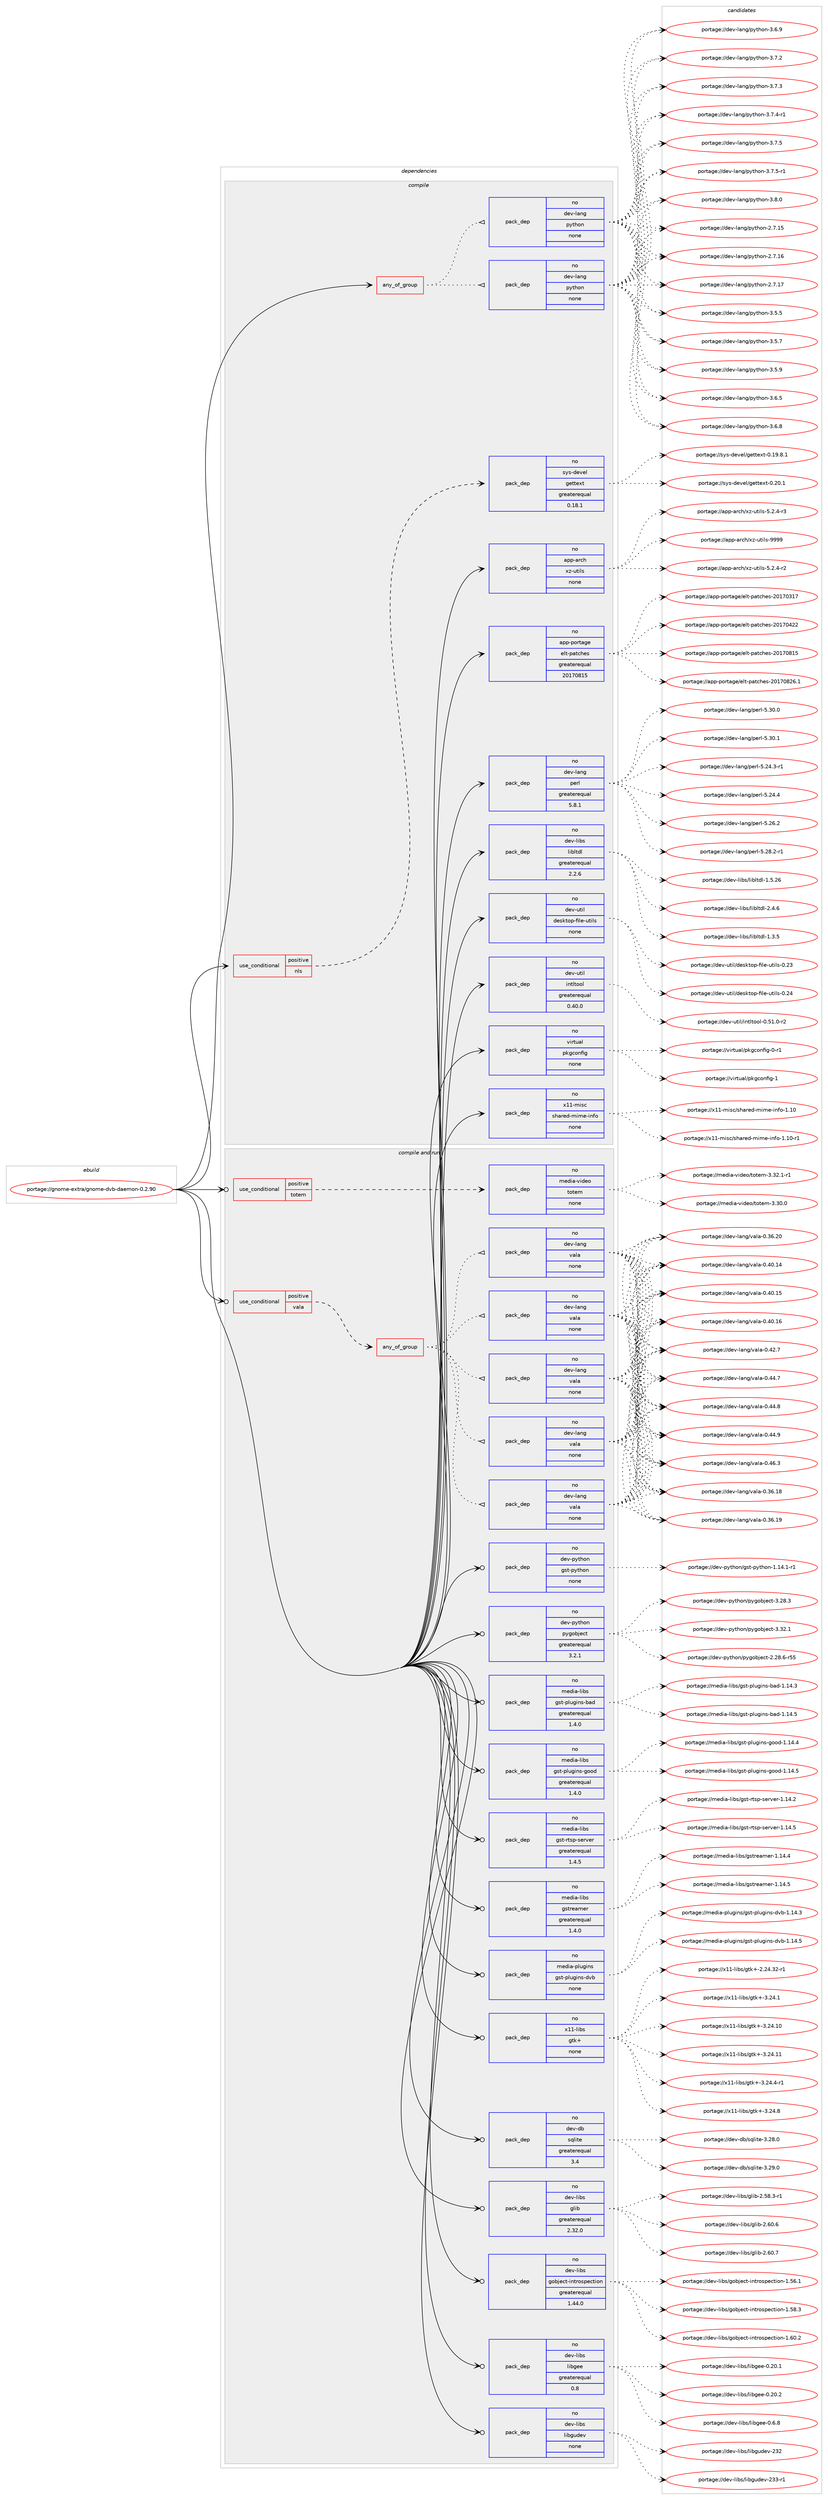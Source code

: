 digraph prolog {

# *************
# Graph options
# *************

newrank=true;
concentrate=true;
compound=true;
graph [rankdir=LR,fontname=Helvetica,fontsize=10,ranksep=1.5];#, ranksep=2.5, nodesep=0.2];
edge  [arrowhead=vee];
node  [fontname=Helvetica,fontsize=10];

# **********
# The ebuild
# **********

subgraph cluster_leftcol {
color=gray;
rank=same;
label=<<i>ebuild</i>>;
id [label="portage://gnome-extra/gnome-dvb-daemon-0.2.90", color=red, width=4, href="../gnome-extra/gnome-dvb-daemon-0.2.90.svg"];
}

# ****************
# The dependencies
# ****************

subgraph cluster_midcol {
color=gray;
label=<<i>dependencies</i>>;
subgraph cluster_compile {
fillcolor="#eeeeee";
style=filled;
label=<<i>compile</i>>;
subgraph any4029 {
dependency281731 [label=<<TABLE BORDER="0" CELLBORDER="1" CELLSPACING="0" CELLPADDING="4"><TR><TD CELLPADDING="10">any_of_group</TD></TR></TABLE>>, shape=none, color=red];subgraph pack203151 {
dependency281732 [label=<<TABLE BORDER="0" CELLBORDER="1" CELLSPACING="0" CELLPADDING="4" WIDTH="220"><TR><TD ROWSPAN="6" CELLPADDING="30">pack_dep</TD></TR><TR><TD WIDTH="110">no</TD></TR><TR><TD>dev-lang</TD></TR><TR><TD>python</TD></TR><TR><TD>none</TD></TR><TR><TD></TD></TR></TABLE>>, shape=none, color=blue];
}
dependency281731:e -> dependency281732:w [weight=20,style="dotted",arrowhead="oinv"];
subgraph pack203152 {
dependency281733 [label=<<TABLE BORDER="0" CELLBORDER="1" CELLSPACING="0" CELLPADDING="4" WIDTH="220"><TR><TD ROWSPAN="6" CELLPADDING="30">pack_dep</TD></TR><TR><TD WIDTH="110">no</TD></TR><TR><TD>dev-lang</TD></TR><TR><TD>python</TD></TR><TR><TD>none</TD></TR><TR><TD></TD></TR></TABLE>>, shape=none, color=blue];
}
dependency281731:e -> dependency281733:w [weight=20,style="dotted",arrowhead="oinv"];
}
id:e -> dependency281731:w [weight=20,style="solid",arrowhead="vee"];
subgraph cond74462 {
dependency281734 [label=<<TABLE BORDER="0" CELLBORDER="1" CELLSPACING="0" CELLPADDING="4"><TR><TD ROWSPAN="3" CELLPADDING="10">use_conditional</TD></TR><TR><TD>positive</TD></TR><TR><TD>nls</TD></TR></TABLE>>, shape=none, color=red];
subgraph pack203153 {
dependency281735 [label=<<TABLE BORDER="0" CELLBORDER="1" CELLSPACING="0" CELLPADDING="4" WIDTH="220"><TR><TD ROWSPAN="6" CELLPADDING="30">pack_dep</TD></TR><TR><TD WIDTH="110">no</TD></TR><TR><TD>sys-devel</TD></TR><TR><TD>gettext</TD></TR><TR><TD>greaterequal</TD></TR><TR><TD>0.18.1</TD></TR></TABLE>>, shape=none, color=blue];
}
dependency281734:e -> dependency281735:w [weight=20,style="dashed",arrowhead="vee"];
}
id:e -> dependency281734:w [weight=20,style="solid",arrowhead="vee"];
subgraph pack203154 {
dependency281736 [label=<<TABLE BORDER="0" CELLBORDER="1" CELLSPACING="0" CELLPADDING="4" WIDTH="220"><TR><TD ROWSPAN="6" CELLPADDING="30">pack_dep</TD></TR><TR><TD WIDTH="110">no</TD></TR><TR><TD>app-arch</TD></TR><TR><TD>xz-utils</TD></TR><TR><TD>none</TD></TR><TR><TD></TD></TR></TABLE>>, shape=none, color=blue];
}
id:e -> dependency281736:w [weight=20,style="solid",arrowhead="vee"];
subgraph pack203155 {
dependency281737 [label=<<TABLE BORDER="0" CELLBORDER="1" CELLSPACING="0" CELLPADDING="4" WIDTH="220"><TR><TD ROWSPAN="6" CELLPADDING="30">pack_dep</TD></TR><TR><TD WIDTH="110">no</TD></TR><TR><TD>app-portage</TD></TR><TR><TD>elt-patches</TD></TR><TR><TD>greaterequal</TD></TR><TR><TD>20170815</TD></TR></TABLE>>, shape=none, color=blue];
}
id:e -> dependency281737:w [weight=20,style="solid",arrowhead="vee"];
subgraph pack203156 {
dependency281738 [label=<<TABLE BORDER="0" CELLBORDER="1" CELLSPACING="0" CELLPADDING="4" WIDTH="220"><TR><TD ROWSPAN="6" CELLPADDING="30">pack_dep</TD></TR><TR><TD WIDTH="110">no</TD></TR><TR><TD>dev-lang</TD></TR><TR><TD>perl</TD></TR><TR><TD>greaterequal</TD></TR><TR><TD>5.8.1</TD></TR></TABLE>>, shape=none, color=blue];
}
id:e -> dependency281738:w [weight=20,style="solid",arrowhead="vee"];
subgraph pack203157 {
dependency281739 [label=<<TABLE BORDER="0" CELLBORDER="1" CELLSPACING="0" CELLPADDING="4" WIDTH="220"><TR><TD ROWSPAN="6" CELLPADDING="30">pack_dep</TD></TR><TR><TD WIDTH="110">no</TD></TR><TR><TD>dev-libs</TD></TR><TR><TD>libltdl</TD></TR><TR><TD>greaterequal</TD></TR><TR><TD>2.2.6</TD></TR></TABLE>>, shape=none, color=blue];
}
id:e -> dependency281739:w [weight=20,style="solid",arrowhead="vee"];
subgraph pack203158 {
dependency281740 [label=<<TABLE BORDER="0" CELLBORDER="1" CELLSPACING="0" CELLPADDING="4" WIDTH="220"><TR><TD ROWSPAN="6" CELLPADDING="30">pack_dep</TD></TR><TR><TD WIDTH="110">no</TD></TR><TR><TD>dev-util</TD></TR><TR><TD>desktop-file-utils</TD></TR><TR><TD>none</TD></TR><TR><TD></TD></TR></TABLE>>, shape=none, color=blue];
}
id:e -> dependency281740:w [weight=20,style="solid",arrowhead="vee"];
subgraph pack203159 {
dependency281741 [label=<<TABLE BORDER="0" CELLBORDER="1" CELLSPACING="0" CELLPADDING="4" WIDTH="220"><TR><TD ROWSPAN="6" CELLPADDING="30">pack_dep</TD></TR><TR><TD WIDTH="110">no</TD></TR><TR><TD>dev-util</TD></TR><TR><TD>intltool</TD></TR><TR><TD>greaterequal</TD></TR><TR><TD>0.40.0</TD></TR></TABLE>>, shape=none, color=blue];
}
id:e -> dependency281741:w [weight=20,style="solid",arrowhead="vee"];
subgraph pack203160 {
dependency281742 [label=<<TABLE BORDER="0" CELLBORDER="1" CELLSPACING="0" CELLPADDING="4" WIDTH="220"><TR><TD ROWSPAN="6" CELLPADDING="30">pack_dep</TD></TR><TR><TD WIDTH="110">no</TD></TR><TR><TD>virtual</TD></TR><TR><TD>pkgconfig</TD></TR><TR><TD>none</TD></TR><TR><TD></TD></TR></TABLE>>, shape=none, color=blue];
}
id:e -> dependency281742:w [weight=20,style="solid",arrowhead="vee"];
subgraph pack203161 {
dependency281743 [label=<<TABLE BORDER="0" CELLBORDER="1" CELLSPACING="0" CELLPADDING="4" WIDTH="220"><TR><TD ROWSPAN="6" CELLPADDING="30">pack_dep</TD></TR><TR><TD WIDTH="110">no</TD></TR><TR><TD>x11-misc</TD></TR><TR><TD>shared-mime-info</TD></TR><TR><TD>none</TD></TR><TR><TD></TD></TR></TABLE>>, shape=none, color=blue];
}
id:e -> dependency281743:w [weight=20,style="solid",arrowhead="vee"];
}
subgraph cluster_compileandrun {
fillcolor="#eeeeee";
style=filled;
label=<<i>compile and run</i>>;
subgraph cond74463 {
dependency281744 [label=<<TABLE BORDER="0" CELLBORDER="1" CELLSPACING="0" CELLPADDING="4"><TR><TD ROWSPAN="3" CELLPADDING="10">use_conditional</TD></TR><TR><TD>positive</TD></TR><TR><TD>totem</TD></TR></TABLE>>, shape=none, color=red];
subgraph pack203162 {
dependency281745 [label=<<TABLE BORDER="0" CELLBORDER="1" CELLSPACING="0" CELLPADDING="4" WIDTH="220"><TR><TD ROWSPAN="6" CELLPADDING="30">pack_dep</TD></TR><TR><TD WIDTH="110">no</TD></TR><TR><TD>media-video</TD></TR><TR><TD>totem</TD></TR><TR><TD>none</TD></TR><TR><TD></TD></TR></TABLE>>, shape=none, color=blue];
}
dependency281744:e -> dependency281745:w [weight=20,style="dashed",arrowhead="vee"];
}
id:e -> dependency281744:w [weight=20,style="solid",arrowhead="odotvee"];
subgraph cond74464 {
dependency281746 [label=<<TABLE BORDER="0" CELLBORDER="1" CELLSPACING="0" CELLPADDING="4"><TR><TD ROWSPAN="3" CELLPADDING="10">use_conditional</TD></TR><TR><TD>positive</TD></TR><TR><TD>vala</TD></TR></TABLE>>, shape=none, color=red];
subgraph any4030 {
dependency281747 [label=<<TABLE BORDER="0" CELLBORDER="1" CELLSPACING="0" CELLPADDING="4"><TR><TD CELLPADDING="10">any_of_group</TD></TR></TABLE>>, shape=none, color=red];subgraph pack203163 {
dependency281748 [label=<<TABLE BORDER="0" CELLBORDER="1" CELLSPACING="0" CELLPADDING="4" WIDTH="220"><TR><TD ROWSPAN="6" CELLPADDING="30">pack_dep</TD></TR><TR><TD WIDTH="110">no</TD></TR><TR><TD>dev-lang</TD></TR><TR><TD>vala</TD></TR><TR><TD>none</TD></TR><TR><TD></TD></TR></TABLE>>, shape=none, color=blue];
}
dependency281747:e -> dependency281748:w [weight=20,style="dotted",arrowhead="oinv"];
subgraph pack203164 {
dependency281749 [label=<<TABLE BORDER="0" CELLBORDER="1" CELLSPACING="0" CELLPADDING="4" WIDTH="220"><TR><TD ROWSPAN="6" CELLPADDING="30">pack_dep</TD></TR><TR><TD WIDTH="110">no</TD></TR><TR><TD>dev-lang</TD></TR><TR><TD>vala</TD></TR><TR><TD>none</TD></TR><TR><TD></TD></TR></TABLE>>, shape=none, color=blue];
}
dependency281747:e -> dependency281749:w [weight=20,style="dotted",arrowhead="oinv"];
subgraph pack203165 {
dependency281750 [label=<<TABLE BORDER="0" CELLBORDER="1" CELLSPACING="0" CELLPADDING="4" WIDTH="220"><TR><TD ROWSPAN="6" CELLPADDING="30">pack_dep</TD></TR><TR><TD WIDTH="110">no</TD></TR><TR><TD>dev-lang</TD></TR><TR><TD>vala</TD></TR><TR><TD>none</TD></TR><TR><TD></TD></TR></TABLE>>, shape=none, color=blue];
}
dependency281747:e -> dependency281750:w [weight=20,style="dotted",arrowhead="oinv"];
subgraph pack203166 {
dependency281751 [label=<<TABLE BORDER="0" CELLBORDER="1" CELLSPACING="0" CELLPADDING="4" WIDTH="220"><TR><TD ROWSPAN="6" CELLPADDING="30">pack_dep</TD></TR><TR><TD WIDTH="110">no</TD></TR><TR><TD>dev-lang</TD></TR><TR><TD>vala</TD></TR><TR><TD>none</TD></TR><TR><TD></TD></TR></TABLE>>, shape=none, color=blue];
}
dependency281747:e -> dependency281751:w [weight=20,style="dotted",arrowhead="oinv"];
subgraph pack203167 {
dependency281752 [label=<<TABLE BORDER="0" CELLBORDER="1" CELLSPACING="0" CELLPADDING="4" WIDTH="220"><TR><TD ROWSPAN="6" CELLPADDING="30">pack_dep</TD></TR><TR><TD WIDTH="110">no</TD></TR><TR><TD>dev-lang</TD></TR><TR><TD>vala</TD></TR><TR><TD>none</TD></TR><TR><TD></TD></TR></TABLE>>, shape=none, color=blue];
}
dependency281747:e -> dependency281752:w [weight=20,style="dotted",arrowhead="oinv"];
}
dependency281746:e -> dependency281747:w [weight=20,style="dashed",arrowhead="vee"];
}
id:e -> dependency281746:w [weight=20,style="solid",arrowhead="odotvee"];
subgraph pack203168 {
dependency281753 [label=<<TABLE BORDER="0" CELLBORDER="1" CELLSPACING="0" CELLPADDING="4" WIDTH="220"><TR><TD ROWSPAN="6" CELLPADDING="30">pack_dep</TD></TR><TR><TD WIDTH="110">no</TD></TR><TR><TD>dev-db</TD></TR><TR><TD>sqlite</TD></TR><TR><TD>greaterequal</TD></TR><TR><TD>3.4</TD></TR></TABLE>>, shape=none, color=blue];
}
id:e -> dependency281753:w [weight=20,style="solid",arrowhead="odotvee"];
subgraph pack203169 {
dependency281754 [label=<<TABLE BORDER="0" CELLBORDER="1" CELLSPACING="0" CELLPADDING="4" WIDTH="220"><TR><TD ROWSPAN="6" CELLPADDING="30">pack_dep</TD></TR><TR><TD WIDTH="110">no</TD></TR><TR><TD>dev-libs</TD></TR><TR><TD>glib</TD></TR><TR><TD>greaterequal</TD></TR><TR><TD>2.32.0</TD></TR></TABLE>>, shape=none, color=blue];
}
id:e -> dependency281754:w [weight=20,style="solid",arrowhead="odotvee"];
subgraph pack203170 {
dependency281755 [label=<<TABLE BORDER="0" CELLBORDER="1" CELLSPACING="0" CELLPADDING="4" WIDTH="220"><TR><TD ROWSPAN="6" CELLPADDING="30">pack_dep</TD></TR><TR><TD WIDTH="110">no</TD></TR><TR><TD>dev-libs</TD></TR><TR><TD>gobject-introspection</TD></TR><TR><TD>greaterequal</TD></TR><TR><TD>1.44.0</TD></TR></TABLE>>, shape=none, color=blue];
}
id:e -> dependency281755:w [weight=20,style="solid",arrowhead="odotvee"];
subgraph pack203171 {
dependency281756 [label=<<TABLE BORDER="0" CELLBORDER="1" CELLSPACING="0" CELLPADDING="4" WIDTH="220"><TR><TD ROWSPAN="6" CELLPADDING="30">pack_dep</TD></TR><TR><TD WIDTH="110">no</TD></TR><TR><TD>dev-libs</TD></TR><TR><TD>libgee</TD></TR><TR><TD>greaterequal</TD></TR><TR><TD>0.8</TD></TR></TABLE>>, shape=none, color=blue];
}
id:e -> dependency281756:w [weight=20,style="solid",arrowhead="odotvee"];
subgraph pack203172 {
dependency281757 [label=<<TABLE BORDER="0" CELLBORDER="1" CELLSPACING="0" CELLPADDING="4" WIDTH="220"><TR><TD ROWSPAN="6" CELLPADDING="30">pack_dep</TD></TR><TR><TD WIDTH="110">no</TD></TR><TR><TD>dev-libs</TD></TR><TR><TD>libgudev</TD></TR><TR><TD>none</TD></TR><TR><TD></TD></TR></TABLE>>, shape=none, color=blue];
}
id:e -> dependency281757:w [weight=20,style="solid",arrowhead="odotvee"];
subgraph pack203173 {
dependency281758 [label=<<TABLE BORDER="0" CELLBORDER="1" CELLSPACING="0" CELLPADDING="4" WIDTH="220"><TR><TD ROWSPAN="6" CELLPADDING="30">pack_dep</TD></TR><TR><TD WIDTH="110">no</TD></TR><TR><TD>dev-python</TD></TR><TR><TD>gst-python</TD></TR><TR><TD>none</TD></TR><TR><TD></TD></TR></TABLE>>, shape=none, color=blue];
}
id:e -> dependency281758:w [weight=20,style="solid",arrowhead="odotvee"];
subgraph pack203174 {
dependency281759 [label=<<TABLE BORDER="0" CELLBORDER="1" CELLSPACING="0" CELLPADDING="4" WIDTH="220"><TR><TD ROWSPAN="6" CELLPADDING="30">pack_dep</TD></TR><TR><TD WIDTH="110">no</TD></TR><TR><TD>dev-python</TD></TR><TR><TD>pygobject</TD></TR><TR><TD>greaterequal</TD></TR><TR><TD>3.2.1</TD></TR></TABLE>>, shape=none, color=blue];
}
id:e -> dependency281759:w [weight=20,style="solid",arrowhead="odotvee"];
subgraph pack203175 {
dependency281760 [label=<<TABLE BORDER="0" CELLBORDER="1" CELLSPACING="0" CELLPADDING="4" WIDTH="220"><TR><TD ROWSPAN="6" CELLPADDING="30">pack_dep</TD></TR><TR><TD WIDTH="110">no</TD></TR><TR><TD>media-libs</TD></TR><TR><TD>gst-plugins-bad</TD></TR><TR><TD>greaterequal</TD></TR><TR><TD>1.4.0</TD></TR></TABLE>>, shape=none, color=blue];
}
id:e -> dependency281760:w [weight=20,style="solid",arrowhead="odotvee"];
subgraph pack203176 {
dependency281761 [label=<<TABLE BORDER="0" CELLBORDER="1" CELLSPACING="0" CELLPADDING="4" WIDTH="220"><TR><TD ROWSPAN="6" CELLPADDING="30">pack_dep</TD></TR><TR><TD WIDTH="110">no</TD></TR><TR><TD>media-libs</TD></TR><TR><TD>gst-plugins-good</TD></TR><TR><TD>greaterequal</TD></TR><TR><TD>1.4.0</TD></TR></TABLE>>, shape=none, color=blue];
}
id:e -> dependency281761:w [weight=20,style="solid",arrowhead="odotvee"];
subgraph pack203177 {
dependency281762 [label=<<TABLE BORDER="0" CELLBORDER="1" CELLSPACING="0" CELLPADDING="4" WIDTH="220"><TR><TD ROWSPAN="6" CELLPADDING="30">pack_dep</TD></TR><TR><TD WIDTH="110">no</TD></TR><TR><TD>media-libs</TD></TR><TR><TD>gst-rtsp-server</TD></TR><TR><TD>greaterequal</TD></TR><TR><TD>1.4.5</TD></TR></TABLE>>, shape=none, color=blue];
}
id:e -> dependency281762:w [weight=20,style="solid",arrowhead="odotvee"];
subgraph pack203178 {
dependency281763 [label=<<TABLE BORDER="0" CELLBORDER="1" CELLSPACING="0" CELLPADDING="4" WIDTH="220"><TR><TD ROWSPAN="6" CELLPADDING="30">pack_dep</TD></TR><TR><TD WIDTH="110">no</TD></TR><TR><TD>media-libs</TD></TR><TR><TD>gstreamer</TD></TR><TR><TD>greaterequal</TD></TR><TR><TD>1.4.0</TD></TR></TABLE>>, shape=none, color=blue];
}
id:e -> dependency281763:w [weight=20,style="solid",arrowhead="odotvee"];
subgraph pack203179 {
dependency281764 [label=<<TABLE BORDER="0" CELLBORDER="1" CELLSPACING="0" CELLPADDING="4" WIDTH="220"><TR><TD ROWSPAN="6" CELLPADDING="30">pack_dep</TD></TR><TR><TD WIDTH="110">no</TD></TR><TR><TD>media-plugins</TD></TR><TR><TD>gst-plugins-dvb</TD></TR><TR><TD>none</TD></TR><TR><TD></TD></TR></TABLE>>, shape=none, color=blue];
}
id:e -> dependency281764:w [weight=20,style="solid",arrowhead="odotvee"];
subgraph pack203180 {
dependency281765 [label=<<TABLE BORDER="0" CELLBORDER="1" CELLSPACING="0" CELLPADDING="4" WIDTH="220"><TR><TD ROWSPAN="6" CELLPADDING="30">pack_dep</TD></TR><TR><TD WIDTH="110">no</TD></TR><TR><TD>x11-libs</TD></TR><TR><TD>gtk+</TD></TR><TR><TD>none</TD></TR><TR><TD></TD></TR></TABLE>>, shape=none, color=blue];
}
id:e -> dependency281765:w [weight=20,style="solid",arrowhead="odotvee"];
}
subgraph cluster_run {
fillcolor="#eeeeee";
style=filled;
label=<<i>run</i>>;
}
}

# **************
# The candidates
# **************

subgraph cluster_choices {
rank=same;
color=gray;
label=<<i>candidates</i>>;

subgraph choice203151 {
color=black;
nodesep=1;
choiceportage10010111845108971101034711212111610411111045504655464953 [label="portage://dev-lang/python-2.7.15", color=red, width=4,href="../dev-lang/python-2.7.15.svg"];
choiceportage10010111845108971101034711212111610411111045504655464954 [label="portage://dev-lang/python-2.7.16", color=red, width=4,href="../dev-lang/python-2.7.16.svg"];
choiceportage10010111845108971101034711212111610411111045504655464955 [label="portage://dev-lang/python-2.7.17", color=red, width=4,href="../dev-lang/python-2.7.17.svg"];
choiceportage100101118451089711010347112121116104111110455146534653 [label="portage://dev-lang/python-3.5.5", color=red, width=4,href="../dev-lang/python-3.5.5.svg"];
choiceportage100101118451089711010347112121116104111110455146534655 [label="portage://dev-lang/python-3.5.7", color=red, width=4,href="../dev-lang/python-3.5.7.svg"];
choiceportage100101118451089711010347112121116104111110455146534657 [label="portage://dev-lang/python-3.5.9", color=red, width=4,href="../dev-lang/python-3.5.9.svg"];
choiceportage100101118451089711010347112121116104111110455146544653 [label="portage://dev-lang/python-3.6.5", color=red, width=4,href="../dev-lang/python-3.6.5.svg"];
choiceportage100101118451089711010347112121116104111110455146544656 [label="portage://dev-lang/python-3.6.8", color=red, width=4,href="../dev-lang/python-3.6.8.svg"];
choiceportage100101118451089711010347112121116104111110455146544657 [label="portage://dev-lang/python-3.6.9", color=red, width=4,href="../dev-lang/python-3.6.9.svg"];
choiceportage100101118451089711010347112121116104111110455146554650 [label="portage://dev-lang/python-3.7.2", color=red, width=4,href="../dev-lang/python-3.7.2.svg"];
choiceportage100101118451089711010347112121116104111110455146554651 [label="portage://dev-lang/python-3.7.3", color=red, width=4,href="../dev-lang/python-3.7.3.svg"];
choiceportage1001011184510897110103471121211161041111104551465546524511449 [label="portage://dev-lang/python-3.7.4-r1", color=red, width=4,href="../dev-lang/python-3.7.4-r1.svg"];
choiceportage100101118451089711010347112121116104111110455146554653 [label="portage://dev-lang/python-3.7.5", color=red, width=4,href="../dev-lang/python-3.7.5.svg"];
choiceportage1001011184510897110103471121211161041111104551465546534511449 [label="portage://dev-lang/python-3.7.5-r1", color=red, width=4,href="../dev-lang/python-3.7.5-r1.svg"];
choiceportage100101118451089711010347112121116104111110455146564648 [label="portage://dev-lang/python-3.8.0", color=red, width=4,href="../dev-lang/python-3.8.0.svg"];
dependency281732:e -> choiceportage10010111845108971101034711212111610411111045504655464953:w [style=dotted,weight="100"];
dependency281732:e -> choiceportage10010111845108971101034711212111610411111045504655464954:w [style=dotted,weight="100"];
dependency281732:e -> choiceportage10010111845108971101034711212111610411111045504655464955:w [style=dotted,weight="100"];
dependency281732:e -> choiceportage100101118451089711010347112121116104111110455146534653:w [style=dotted,weight="100"];
dependency281732:e -> choiceportage100101118451089711010347112121116104111110455146534655:w [style=dotted,weight="100"];
dependency281732:e -> choiceportage100101118451089711010347112121116104111110455146534657:w [style=dotted,weight="100"];
dependency281732:e -> choiceportage100101118451089711010347112121116104111110455146544653:w [style=dotted,weight="100"];
dependency281732:e -> choiceportage100101118451089711010347112121116104111110455146544656:w [style=dotted,weight="100"];
dependency281732:e -> choiceportage100101118451089711010347112121116104111110455146544657:w [style=dotted,weight="100"];
dependency281732:e -> choiceportage100101118451089711010347112121116104111110455146554650:w [style=dotted,weight="100"];
dependency281732:e -> choiceportage100101118451089711010347112121116104111110455146554651:w [style=dotted,weight="100"];
dependency281732:e -> choiceportage1001011184510897110103471121211161041111104551465546524511449:w [style=dotted,weight="100"];
dependency281732:e -> choiceportage100101118451089711010347112121116104111110455146554653:w [style=dotted,weight="100"];
dependency281732:e -> choiceportage1001011184510897110103471121211161041111104551465546534511449:w [style=dotted,weight="100"];
dependency281732:e -> choiceportage100101118451089711010347112121116104111110455146564648:w [style=dotted,weight="100"];
}
subgraph choice203152 {
color=black;
nodesep=1;
choiceportage10010111845108971101034711212111610411111045504655464953 [label="portage://dev-lang/python-2.7.15", color=red, width=4,href="../dev-lang/python-2.7.15.svg"];
choiceportage10010111845108971101034711212111610411111045504655464954 [label="portage://dev-lang/python-2.7.16", color=red, width=4,href="../dev-lang/python-2.7.16.svg"];
choiceportage10010111845108971101034711212111610411111045504655464955 [label="portage://dev-lang/python-2.7.17", color=red, width=4,href="../dev-lang/python-2.7.17.svg"];
choiceportage100101118451089711010347112121116104111110455146534653 [label="portage://dev-lang/python-3.5.5", color=red, width=4,href="../dev-lang/python-3.5.5.svg"];
choiceportage100101118451089711010347112121116104111110455146534655 [label="portage://dev-lang/python-3.5.7", color=red, width=4,href="../dev-lang/python-3.5.7.svg"];
choiceportage100101118451089711010347112121116104111110455146534657 [label="portage://dev-lang/python-3.5.9", color=red, width=4,href="../dev-lang/python-3.5.9.svg"];
choiceportage100101118451089711010347112121116104111110455146544653 [label="portage://dev-lang/python-3.6.5", color=red, width=4,href="../dev-lang/python-3.6.5.svg"];
choiceportage100101118451089711010347112121116104111110455146544656 [label="portage://dev-lang/python-3.6.8", color=red, width=4,href="../dev-lang/python-3.6.8.svg"];
choiceportage100101118451089711010347112121116104111110455146544657 [label="portage://dev-lang/python-3.6.9", color=red, width=4,href="../dev-lang/python-3.6.9.svg"];
choiceportage100101118451089711010347112121116104111110455146554650 [label="portage://dev-lang/python-3.7.2", color=red, width=4,href="../dev-lang/python-3.7.2.svg"];
choiceportage100101118451089711010347112121116104111110455146554651 [label="portage://dev-lang/python-3.7.3", color=red, width=4,href="../dev-lang/python-3.7.3.svg"];
choiceportage1001011184510897110103471121211161041111104551465546524511449 [label="portage://dev-lang/python-3.7.4-r1", color=red, width=4,href="../dev-lang/python-3.7.4-r1.svg"];
choiceportage100101118451089711010347112121116104111110455146554653 [label="portage://dev-lang/python-3.7.5", color=red, width=4,href="../dev-lang/python-3.7.5.svg"];
choiceportage1001011184510897110103471121211161041111104551465546534511449 [label="portage://dev-lang/python-3.7.5-r1", color=red, width=4,href="../dev-lang/python-3.7.5-r1.svg"];
choiceportage100101118451089711010347112121116104111110455146564648 [label="portage://dev-lang/python-3.8.0", color=red, width=4,href="../dev-lang/python-3.8.0.svg"];
dependency281733:e -> choiceportage10010111845108971101034711212111610411111045504655464953:w [style=dotted,weight="100"];
dependency281733:e -> choiceportage10010111845108971101034711212111610411111045504655464954:w [style=dotted,weight="100"];
dependency281733:e -> choiceportage10010111845108971101034711212111610411111045504655464955:w [style=dotted,weight="100"];
dependency281733:e -> choiceportage100101118451089711010347112121116104111110455146534653:w [style=dotted,weight="100"];
dependency281733:e -> choiceportage100101118451089711010347112121116104111110455146534655:w [style=dotted,weight="100"];
dependency281733:e -> choiceportage100101118451089711010347112121116104111110455146534657:w [style=dotted,weight="100"];
dependency281733:e -> choiceportage100101118451089711010347112121116104111110455146544653:w [style=dotted,weight="100"];
dependency281733:e -> choiceportage100101118451089711010347112121116104111110455146544656:w [style=dotted,weight="100"];
dependency281733:e -> choiceportage100101118451089711010347112121116104111110455146544657:w [style=dotted,weight="100"];
dependency281733:e -> choiceportage100101118451089711010347112121116104111110455146554650:w [style=dotted,weight="100"];
dependency281733:e -> choiceportage100101118451089711010347112121116104111110455146554651:w [style=dotted,weight="100"];
dependency281733:e -> choiceportage1001011184510897110103471121211161041111104551465546524511449:w [style=dotted,weight="100"];
dependency281733:e -> choiceportage100101118451089711010347112121116104111110455146554653:w [style=dotted,weight="100"];
dependency281733:e -> choiceportage1001011184510897110103471121211161041111104551465546534511449:w [style=dotted,weight="100"];
dependency281733:e -> choiceportage100101118451089711010347112121116104111110455146564648:w [style=dotted,weight="100"];
}
subgraph choice203153 {
color=black;
nodesep=1;
choiceportage1151211154510010111810110847103101116116101120116454846495746564649 [label="portage://sys-devel/gettext-0.19.8.1", color=red, width=4,href="../sys-devel/gettext-0.19.8.1.svg"];
choiceportage115121115451001011181011084710310111611610112011645484650484649 [label="portage://sys-devel/gettext-0.20.1", color=red, width=4,href="../sys-devel/gettext-0.20.1.svg"];
dependency281735:e -> choiceportage1151211154510010111810110847103101116116101120116454846495746564649:w [style=dotted,weight="100"];
dependency281735:e -> choiceportage115121115451001011181011084710310111611610112011645484650484649:w [style=dotted,weight="100"];
}
subgraph choice203154 {
color=black;
nodesep=1;
choiceportage9711211245971149910447120122451171161051081154553465046524511450 [label="portage://app-arch/xz-utils-5.2.4-r2", color=red, width=4,href="../app-arch/xz-utils-5.2.4-r2.svg"];
choiceportage9711211245971149910447120122451171161051081154553465046524511451 [label="portage://app-arch/xz-utils-5.2.4-r3", color=red, width=4,href="../app-arch/xz-utils-5.2.4-r3.svg"];
choiceportage9711211245971149910447120122451171161051081154557575757 [label="portage://app-arch/xz-utils-9999", color=red, width=4,href="../app-arch/xz-utils-9999.svg"];
dependency281736:e -> choiceportage9711211245971149910447120122451171161051081154553465046524511450:w [style=dotted,weight="100"];
dependency281736:e -> choiceportage9711211245971149910447120122451171161051081154553465046524511451:w [style=dotted,weight="100"];
dependency281736:e -> choiceportage9711211245971149910447120122451171161051081154557575757:w [style=dotted,weight="100"];
}
subgraph choice203155 {
color=black;
nodesep=1;
choiceportage97112112451121111141169710310147101108116451129711699104101115455048495548514955 [label="portage://app-portage/elt-patches-20170317", color=red, width=4,href="../app-portage/elt-patches-20170317.svg"];
choiceportage97112112451121111141169710310147101108116451129711699104101115455048495548525050 [label="portage://app-portage/elt-patches-20170422", color=red, width=4,href="../app-portage/elt-patches-20170422.svg"];
choiceportage97112112451121111141169710310147101108116451129711699104101115455048495548564953 [label="portage://app-portage/elt-patches-20170815", color=red, width=4,href="../app-portage/elt-patches-20170815.svg"];
choiceportage971121124511211111411697103101471011081164511297116991041011154550484955485650544649 [label="portage://app-portage/elt-patches-20170826.1", color=red, width=4,href="../app-portage/elt-patches-20170826.1.svg"];
dependency281737:e -> choiceportage97112112451121111141169710310147101108116451129711699104101115455048495548514955:w [style=dotted,weight="100"];
dependency281737:e -> choiceportage97112112451121111141169710310147101108116451129711699104101115455048495548525050:w [style=dotted,weight="100"];
dependency281737:e -> choiceportage97112112451121111141169710310147101108116451129711699104101115455048495548564953:w [style=dotted,weight="100"];
dependency281737:e -> choiceportage971121124511211111411697103101471011081164511297116991041011154550484955485650544649:w [style=dotted,weight="100"];
}
subgraph choice203156 {
color=black;
nodesep=1;
choiceportage100101118451089711010347112101114108455346505246514511449 [label="portage://dev-lang/perl-5.24.3-r1", color=red, width=4,href="../dev-lang/perl-5.24.3-r1.svg"];
choiceportage10010111845108971101034711210111410845534650524652 [label="portage://dev-lang/perl-5.24.4", color=red, width=4,href="../dev-lang/perl-5.24.4.svg"];
choiceportage10010111845108971101034711210111410845534650544650 [label="portage://dev-lang/perl-5.26.2", color=red, width=4,href="../dev-lang/perl-5.26.2.svg"];
choiceportage100101118451089711010347112101114108455346505646504511449 [label="portage://dev-lang/perl-5.28.2-r1", color=red, width=4,href="../dev-lang/perl-5.28.2-r1.svg"];
choiceportage10010111845108971101034711210111410845534651484648 [label="portage://dev-lang/perl-5.30.0", color=red, width=4,href="../dev-lang/perl-5.30.0.svg"];
choiceportage10010111845108971101034711210111410845534651484649 [label="portage://dev-lang/perl-5.30.1", color=red, width=4,href="../dev-lang/perl-5.30.1.svg"];
dependency281738:e -> choiceportage100101118451089711010347112101114108455346505246514511449:w [style=dotted,weight="100"];
dependency281738:e -> choiceportage10010111845108971101034711210111410845534650524652:w [style=dotted,weight="100"];
dependency281738:e -> choiceportage10010111845108971101034711210111410845534650544650:w [style=dotted,weight="100"];
dependency281738:e -> choiceportage100101118451089711010347112101114108455346505646504511449:w [style=dotted,weight="100"];
dependency281738:e -> choiceportage10010111845108971101034711210111410845534651484648:w [style=dotted,weight="100"];
dependency281738:e -> choiceportage10010111845108971101034711210111410845534651484649:w [style=dotted,weight="100"];
}
subgraph choice203157 {
color=black;
nodesep=1;
choiceportage10010111845108105981154710810598108116100108454946514653 [label="portage://dev-libs/libltdl-1.3.5", color=red, width=4,href="../dev-libs/libltdl-1.3.5.svg"];
choiceportage1001011184510810598115471081059810811610010845494653465054 [label="portage://dev-libs/libltdl-1.5.26", color=red, width=4,href="../dev-libs/libltdl-1.5.26.svg"];
choiceportage10010111845108105981154710810598108116100108455046524654 [label="portage://dev-libs/libltdl-2.4.6", color=red, width=4,href="../dev-libs/libltdl-2.4.6.svg"];
dependency281739:e -> choiceportage10010111845108105981154710810598108116100108454946514653:w [style=dotted,weight="100"];
dependency281739:e -> choiceportage1001011184510810598115471081059810811610010845494653465054:w [style=dotted,weight="100"];
dependency281739:e -> choiceportage10010111845108105981154710810598108116100108455046524654:w [style=dotted,weight="100"];
}
subgraph choice203158 {
color=black;
nodesep=1;
choiceportage100101118451171161051084710010111510711611111245102105108101451171161051081154548465051 [label="portage://dev-util/desktop-file-utils-0.23", color=red, width=4,href="../dev-util/desktop-file-utils-0.23.svg"];
choiceportage100101118451171161051084710010111510711611111245102105108101451171161051081154548465052 [label="portage://dev-util/desktop-file-utils-0.24", color=red, width=4,href="../dev-util/desktop-file-utils-0.24.svg"];
dependency281740:e -> choiceportage100101118451171161051084710010111510711611111245102105108101451171161051081154548465051:w [style=dotted,weight="100"];
dependency281740:e -> choiceportage100101118451171161051084710010111510711611111245102105108101451171161051081154548465052:w [style=dotted,weight="100"];
}
subgraph choice203159 {
color=black;
nodesep=1;
choiceportage1001011184511711610510847105110116108116111111108454846534946484511450 [label="portage://dev-util/intltool-0.51.0-r2", color=red, width=4,href="../dev-util/intltool-0.51.0-r2.svg"];
dependency281741:e -> choiceportage1001011184511711610510847105110116108116111111108454846534946484511450:w [style=dotted,weight="100"];
}
subgraph choice203160 {
color=black;
nodesep=1;
choiceportage11810511411611797108471121071039911111010210510345484511449 [label="portage://virtual/pkgconfig-0-r1", color=red, width=4,href="../virtual/pkgconfig-0-r1.svg"];
choiceportage1181051141161179710847112107103991111101021051034549 [label="portage://virtual/pkgconfig-1", color=red, width=4,href="../virtual/pkgconfig-1.svg"];
dependency281742:e -> choiceportage11810511411611797108471121071039911111010210510345484511449:w [style=dotted,weight="100"];
dependency281742:e -> choiceportage1181051141161179710847112107103991111101021051034549:w [style=dotted,weight="100"];
}
subgraph choice203161 {
color=black;
nodesep=1;
choiceportage12049494510910511599471151049711410110045109105109101451051101021114549464948 [label="portage://x11-misc/shared-mime-info-1.10", color=red, width=4,href="../x11-misc/shared-mime-info-1.10.svg"];
choiceportage120494945109105115994711510497114101100451091051091014510511010211145494649484511449 [label="portage://x11-misc/shared-mime-info-1.10-r1", color=red, width=4,href="../x11-misc/shared-mime-info-1.10-r1.svg"];
dependency281743:e -> choiceportage12049494510910511599471151049711410110045109105109101451051101021114549464948:w [style=dotted,weight="100"];
dependency281743:e -> choiceportage120494945109105115994711510497114101100451091051091014510511010211145494649484511449:w [style=dotted,weight="100"];
}
subgraph choice203162 {
color=black;
nodesep=1;
choiceportage10910110010597451181051001011114711611111610110945514651484648 [label="portage://media-video/totem-3.30.0", color=red, width=4,href="../media-video/totem-3.30.0.svg"];
choiceportage109101100105974511810510010111147116111116101109455146515046494511449 [label="portage://media-video/totem-3.32.1-r1", color=red, width=4,href="../media-video/totem-3.32.1-r1.svg"];
dependency281745:e -> choiceportage10910110010597451181051001011114711611111610110945514651484648:w [style=dotted,weight="100"];
dependency281745:e -> choiceportage109101100105974511810510010111147116111116101109455146515046494511449:w [style=dotted,weight="100"];
}
subgraph choice203163 {
color=black;
nodesep=1;
choiceportage10010111845108971101034711897108974548465154464956 [label="portage://dev-lang/vala-0.36.18", color=red, width=4,href="../dev-lang/vala-0.36.18.svg"];
choiceportage10010111845108971101034711897108974548465154464957 [label="portage://dev-lang/vala-0.36.19", color=red, width=4,href="../dev-lang/vala-0.36.19.svg"];
choiceportage10010111845108971101034711897108974548465154465048 [label="portage://dev-lang/vala-0.36.20", color=red, width=4,href="../dev-lang/vala-0.36.20.svg"];
choiceportage10010111845108971101034711897108974548465248464952 [label="portage://dev-lang/vala-0.40.14", color=red, width=4,href="../dev-lang/vala-0.40.14.svg"];
choiceportage10010111845108971101034711897108974548465248464953 [label="portage://dev-lang/vala-0.40.15", color=red, width=4,href="../dev-lang/vala-0.40.15.svg"];
choiceportage10010111845108971101034711897108974548465248464954 [label="portage://dev-lang/vala-0.40.16", color=red, width=4,href="../dev-lang/vala-0.40.16.svg"];
choiceportage100101118451089711010347118971089745484652504655 [label="portage://dev-lang/vala-0.42.7", color=red, width=4,href="../dev-lang/vala-0.42.7.svg"];
choiceportage100101118451089711010347118971089745484652524655 [label="portage://dev-lang/vala-0.44.7", color=red, width=4,href="../dev-lang/vala-0.44.7.svg"];
choiceportage100101118451089711010347118971089745484652524656 [label="portage://dev-lang/vala-0.44.8", color=red, width=4,href="../dev-lang/vala-0.44.8.svg"];
choiceportage100101118451089711010347118971089745484652524657 [label="portage://dev-lang/vala-0.44.9", color=red, width=4,href="../dev-lang/vala-0.44.9.svg"];
choiceportage100101118451089711010347118971089745484652544651 [label="portage://dev-lang/vala-0.46.3", color=red, width=4,href="../dev-lang/vala-0.46.3.svg"];
dependency281748:e -> choiceportage10010111845108971101034711897108974548465154464956:w [style=dotted,weight="100"];
dependency281748:e -> choiceportage10010111845108971101034711897108974548465154464957:w [style=dotted,weight="100"];
dependency281748:e -> choiceportage10010111845108971101034711897108974548465154465048:w [style=dotted,weight="100"];
dependency281748:e -> choiceportage10010111845108971101034711897108974548465248464952:w [style=dotted,weight="100"];
dependency281748:e -> choiceportage10010111845108971101034711897108974548465248464953:w [style=dotted,weight="100"];
dependency281748:e -> choiceportage10010111845108971101034711897108974548465248464954:w [style=dotted,weight="100"];
dependency281748:e -> choiceportage100101118451089711010347118971089745484652504655:w [style=dotted,weight="100"];
dependency281748:e -> choiceportage100101118451089711010347118971089745484652524655:w [style=dotted,weight="100"];
dependency281748:e -> choiceportage100101118451089711010347118971089745484652524656:w [style=dotted,weight="100"];
dependency281748:e -> choiceportage100101118451089711010347118971089745484652524657:w [style=dotted,weight="100"];
dependency281748:e -> choiceportage100101118451089711010347118971089745484652544651:w [style=dotted,weight="100"];
}
subgraph choice203164 {
color=black;
nodesep=1;
choiceportage10010111845108971101034711897108974548465154464956 [label="portage://dev-lang/vala-0.36.18", color=red, width=4,href="../dev-lang/vala-0.36.18.svg"];
choiceportage10010111845108971101034711897108974548465154464957 [label="portage://dev-lang/vala-0.36.19", color=red, width=4,href="../dev-lang/vala-0.36.19.svg"];
choiceportage10010111845108971101034711897108974548465154465048 [label="portage://dev-lang/vala-0.36.20", color=red, width=4,href="../dev-lang/vala-0.36.20.svg"];
choiceportage10010111845108971101034711897108974548465248464952 [label="portage://dev-lang/vala-0.40.14", color=red, width=4,href="../dev-lang/vala-0.40.14.svg"];
choiceportage10010111845108971101034711897108974548465248464953 [label="portage://dev-lang/vala-0.40.15", color=red, width=4,href="../dev-lang/vala-0.40.15.svg"];
choiceportage10010111845108971101034711897108974548465248464954 [label="portage://dev-lang/vala-0.40.16", color=red, width=4,href="../dev-lang/vala-0.40.16.svg"];
choiceportage100101118451089711010347118971089745484652504655 [label="portage://dev-lang/vala-0.42.7", color=red, width=4,href="../dev-lang/vala-0.42.7.svg"];
choiceportage100101118451089711010347118971089745484652524655 [label="portage://dev-lang/vala-0.44.7", color=red, width=4,href="../dev-lang/vala-0.44.7.svg"];
choiceportage100101118451089711010347118971089745484652524656 [label="portage://dev-lang/vala-0.44.8", color=red, width=4,href="../dev-lang/vala-0.44.8.svg"];
choiceportage100101118451089711010347118971089745484652524657 [label="portage://dev-lang/vala-0.44.9", color=red, width=4,href="../dev-lang/vala-0.44.9.svg"];
choiceportage100101118451089711010347118971089745484652544651 [label="portage://dev-lang/vala-0.46.3", color=red, width=4,href="../dev-lang/vala-0.46.3.svg"];
dependency281749:e -> choiceportage10010111845108971101034711897108974548465154464956:w [style=dotted,weight="100"];
dependency281749:e -> choiceportage10010111845108971101034711897108974548465154464957:w [style=dotted,weight="100"];
dependency281749:e -> choiceportage10010111845108971101034711897108974548465154465048:w [style=dotted,weight="100"];
dependency281749:e -> choiceportage10010111845108971101034711897108974548465248464952:w [style=dotted,weight="100"];
dependency281749:e -> choiceportage10010111845108971101034711897108974548465248464953:w [style=dotted,weight="100"];
dependency281749:e -> choiceportage10010111845108971101034711897108974548465248464954:w [style=dotted,weight="100"];
dependency281749:e -> choiceportage100101118451089711010347118971089745484652504655:w [style=dotted,weight="100"];
dependency281749:e -> choiceportage100101118451089711010347118971089745484652524655:w [style=dotted,weight="100"];
dependency281749:e -> choiceportage100101118451089711010347118971089745484652524656:w [style=dotted,weight="100"];
dependency281749:e -> choiceportage100101118451089711010347118971089745484652524657:w [style=dotted,weight="100"];
dependency281749:e -> choiceportage100101118451089711010347118971089745484652544651:w [style=dotted,weight="100"];
}
subgraph choice203165 {
color=black;
nodesep=1;
choiceportage10010111845108971101034711897108974548465154464956 [label="portage://dev-lang/vala-0.36.18", color=red, width=4,href="../dev-lang/vala-0.36.18.svg"];
choiceportage10010111845108971101034711897108974548465154464957 [label="portage://dev-lang/vala-0.36.19", color=red, width=4,href="../dev-lang/vala-0.36.19.svg"];
choiceportage10010111845108971101034711897108974548465154465048 [label="portage://dev-lang/vala-0.36.20", color=red, width=4,href="../dev-lang/vala-0.36.20.svg"];
choiceportage10010111845108971101034711897108974548465248464952 [label="portage://dev-lang/vala-0.40.14", color=red, width=4,href="../dev-lang/vala-0.40.14.svg"];
choiceportage10010111845108971101034711897108974548465248464953 [label="portage://dev-lang/vala-0.40.15", color=red, width=4,href="../dev-lang/vala-0.40.15.svg"];
choiceportage10010111845108971101034711897108974548465248464954 [label="portage://dev-lang/vala-0.40.16", color=red, width=4,href="../dev-lang/vala-0.40.16.svg"];
choiceportage100101118451089711010347118971089745484652504655 [label="portage://dev-lang/vala-0.42.7", color=red, width=4,href="../dev-lang/vala-0.42.7.svg"];
choiceportage100101118451089711010347118971089745484652524655 [label="portage://dev-lang/vala-0.44.7", color=red, width=4,href="../dev-lang/vala-0.44.7.svg"];
choiceportage100101118451089711010347118971089745484652524656 [label="portage://dev-lang/vala-0.44.8", color=red, width=4,href="../dev-lang/vala-0.44.8.svg"];
choiceportage100101118451089711010347118971089745484652524657 [label="portage://dev-lang/vala-0.44.9", color=red, width=4,href="../dev-lang/vala-0.44.9.svg"];
choiceportage100101118451089711010347118971089745484652544651 [label="portage://dev-lang/vala-0.46.3", color=red, width=4,href="../dev-lang/vala-0.46.3.svg"];
dependency281750:e -> choiceportage10010111845108971101034711897108974548465154464956:w [style=dotted,weight="100"];
dependency281750:e -> choiceportage10010111845108971101034711897108974548465154464957:w [style=dotted,weight="100"];
dependency281750:e -> choiceportage10010111845108971101034711897108974548465154465048:w [style=dotted,weight="100"];
dependency281750:e -> choiceportage10010111845108971101034711897108974548465248464952:w [style=dotted,weight="100"];
dependency281750:e -> choiceportage10010111845108971101034711897108974548465248464953:w [style=dotted,weight="100"];
dependency281750:e -> choiceportage10010111845108971101034711897108974548465248464954:w [style=dotted,weight="100"];
dependency281750:e -> choiceportage100101118451089711010347118971089745484652504655:w [style=dotted,weight="100"];
dependency281750:e -> choiceportage100101118451089711010347118971089745484652524655:w [style=dotted,weight="100"];
dependency281750:e -> choiceportage100101118451089711010347118971089745484652524656:w [style=dotted,weight="100"];
dependency281750:e -> choiceportage100101118451089711010347118971089745484652524657:w [style=dotted,weight="100"];
dependency281750:e -> choiceportage100101118451089711010347118971089745484652544651:w [style=dotted,weight="100"];
}
subgraph choice203166 {
color=black;
nodesep=1;
choiceportage10010111845108971101034711897108974548465154464956 [label="portage://dev-lang/vala-0.36.18", color=red, width=4,href="../dev-lang/vala-0.36.18.svg"];
choiceportage10010111845108971101034711897108974548465154464957 [label="portage://dev-lang/vala-0.36.19", color=red, width=4,href="../dev-lang/vala-0.36.19.svg"];
choiceportage10010111845108971101034711897108974548465154465048 [label="portage://dev-lang/vala-0.36.20", color=red, width=4,href="../dev-lang/vala-0.36.20.svg"];
choiceportage10010111845108971101034711897108974548465248464952 [label="portage://dev-lang/vala-0.40.14", color=red, width=4,href="../dev-lang/vala-0.40.14.svg"];
choiceportage10010111845108971101034711897108974548465248464953 [label="portage://dev-lang/vala-0.40.15", color=red, width=4,href="../dev-lang/vala-0.40.15.svg"];
choiceportage10010111845108971101034711897108974548465248464954 [label="portage://dev-lang/vala-0.40.16", color=red, width=4,href="../dev-lang/vala-0.40.16.svg"];
choiceportage100101118451089711010347118971089745484652504655 [label="portage://dev-lang/vala-0.42.7", color=red, width=4,href="../dev-lang/vala-0.42.7.svg"];
choiceportage100101118451089711010347118971089745484652524655 [label="portage://dev-lang/vala-0.44.7", color=red, width=4,href="../dev-lang/vala-0.44.7.svg"];
choiceportage100101118451089711010347118971089745484652524656 [label="portage://dev-lang/vala-0.44.8", color=red, width=4,href="../dev-lang/vala-0.44.8.svg"];
choiceportage100101118451089711010347118971089745484652524657 [label="portage://dev-lang/vala-0.44.9", color=red, width=4,href="../dev-lang/vala-0.44.9.svg"];
choiceportage100101118451089711010347118971089745484652544651 [label="portage://dev-lang/vala-0.46.3", color=red, width=4,href="../dev-lang/vala-0.46.3.svg"];
dependency281751:e -> choiceportage10010111845108971101034711897108974548465154464956:w [style=dotted,weight="100"];
dependency281751:e -> choiceportage10010111845108971101034711897108974548465154464957:w [style=dotted,weight="100"];
dependency281751:e -> choiceportage10010111845108971101034711897108974548465154465048:w [style=dotted,weight="100"];
dependency281751:e -> choiceportage10010111845108971101034711897108974548465248464952:w [style=dotted,weight="100"];
dependency281751:e -> choiceportage10010111845108971101034711897108974548465248464953:w [style=dotted,weight="100"];
dependency281751:e -> choiceportage10010111845108971101034711897108974548465248464954:w [style=dotted,weight="100"];
dependency281751:e -> choiceportage100101118451089711010347118971089745484652504655:w [style=dotted,weight="100"];
dependency281751:e -> choiceportage100101118451089711010347118971089745484652524655:w [style=dotted,weight="100"];
dependency281751:e -> choiceportage100101118451089711010347118971089745484652524656:w [style=dotted,weight="100"];
dependency281751:e -> choiceportage100101118451089711010347118971089745484652524657:w [style=dotted,weight="100"];
dependency281751:e -> choiceportage100101118451089711010347118971089745484652544651:w [style=dotted,weight="100"];
}
subgraph choice203167 {
color=black;
nodesep=1;
choiceportage10010111845108971101034711897108974548465154464956 [label="portage://dev-lang/vala-0.36.18", color=red, width=4,href="../dev-lang/vala-0.36.18.svg"];
choiceportage10010111845108971101034711897108974548465154464957 [label="portage://dev-lang/vala-0.36.19", color=red, width=4,href="../dev-lang/vala-0.36.19.svg"];
choiceportage10010111845108971101034711897108974548465154465048 [label="portage://dev-lang/vala-0.36.20", color=red, width=4,href="../dev-lang/vala-0.36.20.svg"];
choiceportage10010111845108971101034711897108974548465248464952 [label="portage://dev-lang/vala-0.40.14", color=red, width=4,href="../dev-lang/vala-0.40.14.svg"];
choiceportage10010111845108971101034711897108974548465248464953 [label="portage://dev-lang/vala-0.40.15", color=red, width=4,href="../dev-lang/vala-0.40.15.svg"];
choiceportage10010111845108971101034711897108974548465248464954 [label="portage://dev-lang/vala-0.40.16", color=red, width=4,href="../dev-lang/vala-0.40.16.svg"];
choiceportage100101118451089711010347118971089745484652504655 [label="portage://dev-lang/vala-0.42.7", color=red, width=4,href="../dev-lang/vala-0.42.7.svg"];
choiceportage100101118451089711010347118971089745484652524655 [label="portage://dev-lang/vala-0.44.7", color=red, width=4,href="../dev-lang/vala-0.44.7.svg"];
choiceportage100101118451089711010347118971089745484652524656 [label="portage://dev-lang/vala-0.44.8", color=red, width=4,href="../dev-lang/vala-0.44.8.svg"];
choiceportage100101118451089711010347118971089745484652524657 [label="portage://dev-lang/vala-0.44.9", color=red, width=4,href="../dev-lang/vala-0.44.9.svg"];
choiceportage100101118451089711010347118971089745484652544651 [label="portage://dev-lang/vala-0.46.3", color=red, width=4,href="../dev-lang/vala-0.46.3.svg"];
dependency281752:e -> choiceportage10010111845108971101034711897108974548465154464956:w [style=dotted,weight="100"];
dependency281752:e -> choiceportage10010111845108971101034711897108974548465154464957:w [style=dotted,weight="100"];
dependency281752:e -> choiceportage10010111845108971101034711897108974548465154465048:w [style=dotted,weight="100"];
dependency281752:e -> choiceportage10010111845108971101034711897108974548465248464952:w [style=dotted,weight="100"];
dependency281752:e -> choiceportage10010111845108971101034711897108974548465248464953:w [style=dotted,weight="100"];
dependency281752:e -> choiceportage10010111845108971101034711897108974548465248464954:w [style=dotted,weight="100"];
dependency281752:e -> choiceportage100101118451089711010347118971089745484652504655:w [style=dotted,weight="100"];
dependency281752:e -> choiceportage100101118451089711010347118971089745484652524655:w [style=dotted,weight="100"];
dependency281752:e -> choiceportage100101118451089711010347118971089745484652524656:w [style=dotted,weight="100"];
dependency281752:e -> choiceportage100101118451089711010347118971089745484652524657:w [style=dotted,weight="100"];
dependency281752:e -> choiceportage100101118451089711010347118971089745484652544651:w [style=dotted,weight="100"];
}
subgraph choice203168 {
color=black;
nodesep=1;
choiceportage10010111845100984711511310810511610145514650564648 [label="portage://dev-db/sqlite-3.28.0", color=red, width=4,href="../dev-db/sqlite-3.28.0.svg"];
choiceportage10010111845100984711511310810511610145514650574648 [label="portage://dev-db/sqlite-3.29.0", color=red, width=4,href="../dev-db/sqlite-3.29.0.svg"];
dependency281753:e -> choiceportage10010111845100984711511310810511610145514650564648:w [style=dotted,weight="100"];
dependency281753:e -> choiceportage10010111845100984711511310810511610145514650574648:w [style=dotted,weight="100"];
}
subgraph choice203169 {
color=black;
nodesep=1;
choiceportage10010111845108105981154710310810598455046535646514511449 [label="portage://dev-libs/glib-2.58.3-r1", color=red, width=4,href="../dev-libs/glib-2.58.3-r1.svg"];
choiceportage1001011184510810598115471031081059845504654484654 [label="portage://dev-libs/glib-2.60.6", color=red, width=4,href="../dev-libs/glib-2.60.6.svg"];
choiceportage1001011184510810598115471031081059845504654484655 [label="portage://dev-libs/glib-2.60.7", color=red, width=4,href="../dev-libs/glib-2.60.7.svg"];
dependency281754:e -> choiceportage10010111845108105981154710310810598455046535646514511449:w [style=dotted,weight="100"];
dependency281754:e -> choiceportage1001011184510810598115471031081059845504654484654:w [style=dotted,weight="100"];
dependency281754:e -> choiceportage1001011184510810598115471031081059845504654484655:w [style=dotted,weight="100"];
}
subgraph choice203170 {
color=black;
nodesep=1;
choiceportage1001011184510810598115471031119810610199116451051101161141111151121019911610511111045494653544649 [label="portage://dev-libs/gobject-introspection-1.56.1", color=red, width=4,href="../dev-libs/gobject-introspection-1.56.1.svg"];
choiceportage1001011184510810598115471031119810610199116451051101161141111151121019911610511111045494653564651 [label="portage://dev-libs/gobject-introspection-1.58.3", color=red, width=4,href="../dev-libs/gobject-introspection-1.58.3.svg"];
choiceportage1001011184510810598115471031119810610199116451051101161141111151121019911610511111045494654484650 [label="portage://dev-libs/gobject-introspection-1.60.2", color=red, width=4,href="../dev-libs/gobject-introspection-1.60.2.svg"];
dependency281755:e -> choiceportage1001011184510810598115471031119810610199116451051101161141111151121019911610511111045494653544649:w [style=dotted,weight="100"];
dependency281755:e -> choiceportage1001011184510810598115471031119810610199116451051101161141111151121019911610511111045494653564651:w [style=dotted,weight="100"];
dependency281755:e -> choiceportage1001011184510810598115471031119810610199116451051101161141111151121019911610511111045494654484650:w [style=dotted,weight="100"];
}
subgraph choice203171 {
color=black;
nodesep=1;
choiceportage1001011184510810598115471081059810310110145484650484649 [label="portage://dev-libs/libgee-0.20.1", color=red, width=4,href="../dev-libs/libgee-0.20.1.svg"];
choiceportage1001011184510810598115471081059810310110145484650484650 [label="portage://dev-libs/libgee-0.20.2", color=red, width=4,href="../dev-libs/libgee-0.20.2.svg"];
choiceportage10010111845108105981154710810598103101101454846544656 [label="portage://dev-libs/libgee-0.6.8", color=red, width=4,href="../dev-libs/libgee-0.6.8.svg"];
dependency281756:e -> choiceportage1001011184510810598115471081059810310110145484650484649:w [style=dotted,weight="100"];
dependency281756:e -> choiceportage1001011184510810598115471081059810310110145484650484650:w [style=dotted,weight="100"];
dependency281756:e -> choiceportage10010111845108105981154710810598103101101454846544656:w [style=dotted,weight="100"];
}
subgraph choice203172 {
color=black;
nodesep=1;
choiceportage1001011184510810598115471081059810311710010111845505150 [label="portage://dev-libs/libgudev-232", color=red, width=4,href="../dev-libs/libgudev-232.svg"];
choiceportage10010111845108105981154710810598103117100101118455051514511449 [label="portage://dev-libs/libgudev-233-r1", color=red, width=4,href="../dev-libs/libgudev-233-r1.svg"];
dependency281757:e -> choiceportage1001011184510810598115471081059810311710010111845505150:w [style=dotted,weight="100"];
dependency281757:e -> choiceportage10010111845108105981154710810598103117100101118455051514511449:w [style=dotted,weight="100"];
}
subgraph choice203173 {
color=black;
nodesep=1;
choiceportage100101118451121211161041111104710311511645112121116104111110454946495246494511449 [label="portage://dev-python/gst-python-1.14.1-r1", color=red, width=4,href="../dev-python/gst-python-1.14.1-r1.svg"];
dependency281758:e -> choiceportage100101118451121211161041111104710311511645112121116104111110454946495246494511449:w [style=dotted,weight="100"];
}
subgraph choice203174 {
color=black;
nodesep=1;
choiceportage1001011184511212111610411111047112121103111981061019911645504650564654451145353 [label="portage://dev-python/pygobject-2.28.6-r55", color=red, width=4,href="../dev-python/pygobject-2.28.6-r55.svg"];
choiceportage1001011184511212111610411111047112121103111981061019911645514650564651 [label="portage://dev-python/pygobject-3.28.3", color=red, width=4,href="../dev-python/pygobject-3.28.3.svg"];
choiceportage1001011184511212111610411111047112121103111981061019911645514651504649 [label="portage://dev-python/pygobject-3.32.1", color=red, width=4,href="../dev-python/pygobject-3.32.1.svg"];
dependency281759:e -> choiceportage1001011184511212111610411111047112121103111981061019911645504650564654451145353:w [style=dotted,weight="100"];
dependency281759:e -> choiceportage1001011184511212111610411111047112121103111981061019911645514650564651:w [style=dotted,weight="100"];
dependency281759:e -> choiceportage1001011184511212111610411111047112121103111981061019911645514651504649:w [style=dotted,weight="100"];
}
subgraph choice203175 {
color=black;
nodesep=1;
choiceportage109101100105974510810598115471031151164511210811710310511011545989710045494649524651 [label="portage://media-libs/gst-plugins-bad-1.14.3", color=red, width=4,href="../media-libs/gst-plugins-bad-1.14.3.svg"];
choiceportage109101100105974510810598115471031151164511210811710310511011545989710045494649524653 [label="portage://media-libs/gst-plugins-bad-1.14.5", color=red, width=4,href="../media-libs/gst-plugins-bad-1.14.5.svg"];
dependency281760:e -> choiceportage109101100105974510810598115471031151164511210811710310511011545989710045494649524651:w [style=dotted,weight="100"];
dependency281760:e -> choiceportage109101100105974510810598115471031151164511210811710310511011545989710045494649524653:w [style=dotted,weight="100"];
}
subgraph choice203176 {
color=black;
nodesep=1;
choiceportage10910110010597451081059811547103115116451121081171031051101154510311111110045494649524652 [label="portage://media-libs/gst-plugins-good-1.14.4", color=red, width=4,href="../media-libs/gst-plugins-good-1.14.4.svg"];
choiceportage10910110010597451081059811547103115116451121081171031051101154510311111110045494649524653 [label="portage://media-libs/gst-plugins-good-1.14.5", color=red, width=4,href="../media-libs/gst-plugins-good-1.14.5.svg"];
dependency281761:e -> choiceportage10910110010597451081059811547103115116451121081171031051101154510311111110045494649524652:w [style=dotted,weight="100"];
dependency281761:e -> choiceportage10910110010597451081059811547103115116451121081171031051101154510311111110045494649524653:w [style=dotted,weight="100"];
}
subgraph choice203177 {
color=black;
nodesep=1;
choiceportage10910110010597451081059811547103115116451141161151124511510111411810111445494649524650 [label="portage://media-libs/gst-rtsp-server-1.14.2", color=red, width=4,href="../media-libs/gst-rtsp-server-1.14.2.svg"];
choiceportage10910110010597451081059811547103115116451141161151124511510111411810111445494649524653 [label="portage://media-libs/gst-rtsp-server-1.14.5", color=red, width=4,href="../media-libs/gst-rtsp-server-1.14.5.svg"];
dependency281762:e -> choiceportage10910110010597451081059811547103115116451141161151124511510111411810111445494649524650:w [style=dotted,weight="100"];
dependency281762:e -> choiceportage10910110010597451081059811547103115116451141161151124511510111411810111445494649524653:w [style=dotted,weight="100"];
}
subgraph choice203178 {
color=black;
nodesep=1;
choiceportage109101100105974510810598115471031151161141019710910111445494649524652 [label="portage://media-libs/gstreamer-1.14.4", color=red, width=4,href="../media-libs/gstreamer-1.14.4.svg"];
choiceportage109101100105974510810598115471031151161141019710910111445494649524653 [label="portage://media-libs/gstreamer-1.14.5", color=red, width=4,href="../media-libs/gstreamer-1.14.5.svg"];
dependency281763:e -> choiceportage109101100105974510810598115471031151161141019710910111445494649524652:w [style=dotted,weight="100"];
dependency281763:e -> choiceportage109101100105974510810598115471031151161141019710910111445494649524653:w [style=dotted,weight="100"];
}
subgraph choice203179 {
color=black;
nodesep=1;
choiceportage10910110010597451121081171031051101154710311511645112108117103105110115451001189845494649524651 [label="portage://media-plugins/gst-plugins-dvb-1.14.3", color=red, width=4,href="../media-plugins/gst-plugins-dvb-1.14.3.svg"];
choiceportage10910110010597451121081171031051101154710311511645112108117103105110115451001189845494649524653 [label="portage://media-plugins/gst-plugins-dvb-1.14.5", color=red, width=4,href="../media-plugins/gst-plugins-dvb-1.14.5.svg"];
dependency281764:e -> choiceportage10910110010597451121081171031051101154710311511645112108117103105110115451001189845494649524651:w [style=dotted,weight="100"];
dependency281764:e -> choiceportage10910110010597451121081171031051101154710311511645112108117103105110115451001189845494649524653:w [style=dotted,weight="100"];
}
subgraph choice203180 {
color=black;
nodesep=1;
choiceportage12049494510810598115471031161074345504650524651504511449 [label="portage://x11-libs/gtk+-2.24.32-r1", color=red, width=4,href="../x11-libs/gtk+-2.24.32-r1.svg"];
choiceportage12049494510810598115471031161074345514650524649 [label="portage://x11-libs/gtk+-3.24.1", color=red, width=4,href="../x11-libs/gtk+-3.24.1.svg"];
choiceportage1204949451081059811547103116107434551465052464948 [label="portage://x11-libs/gtk+-3.24.10", color=red, width=4,href="../x11-libs/gtk+-3.24.10.svg"];
choiceportage1204949451081059811547103116107434551465052464949 [label="portage://x11-libs/gtk+-3.24.11", color=red, width=4,href="../x11-libs/gtk+-3.24.11.svg"];
choiceportage120494945108105981154710311610743455146505246524511449 [label="portage://x11-libs/gtk+-3.24.4-r1", color=red, width=4,href="../x11-libs/gtk+-3.24.4-r1.svg"];
choiceportage12049494510810598115471031161074345514650524656 [label="portage://x11-libs/gtk+-3.24.8", color=red, width=4,href="../x11-libs/gtk+-3.24.8.svg"];
dependency281765:e -> choiceportage12049494510810598115471031161074345504650524651504511449:w [style=dotted,weight="100"];
dependency281765:e -> choiceportage12049494510810598115471031161074345514650524649:w [style=dotted,weight="100"];
dependency281765:e -> choiceportage1204949451081059811547103116107434551465052464948:w [style=dotted,weight="100"];
dependency281765:e -> choiceportage1204949451081059811547103116107434551465052464949:w [style=dotted,weight="100"];
dependency281765:e -> choiceportage120494945108105981154710311610743455146505246524511449:w [style=dotted,weight="100"];
dependency281765:e -> choiceportage12049494510810598115471031161074345514650524656:w [style=dotted,weight="100"];
}
}

}
